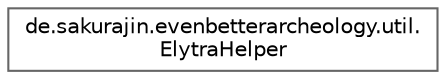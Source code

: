 digraph "Graphical Class Hierarchy"
{
 // LATEX_PDF_SIZE
  bgcolor="transparent";
  edge [fontname=Helvetica,fontsize=10,labelfontname=Helvetica,labelfontsize=10];
  node [fontname=Helvetica,fontsize=10,shape=box,height=0.2,width=0.4];
  rankdir="LR";
  Node0 [label="de.sakurajin.evenbetterarcheology.util.\lElytraHelper",height=0.2,width=0.4,color="grey40", fillcolor="white", style="filled",URL="$classde_1_1sakurajin_1_1evenbetterarcheology_1_1util_1_1ElytraHelper.html",tooltip=" "];
}
